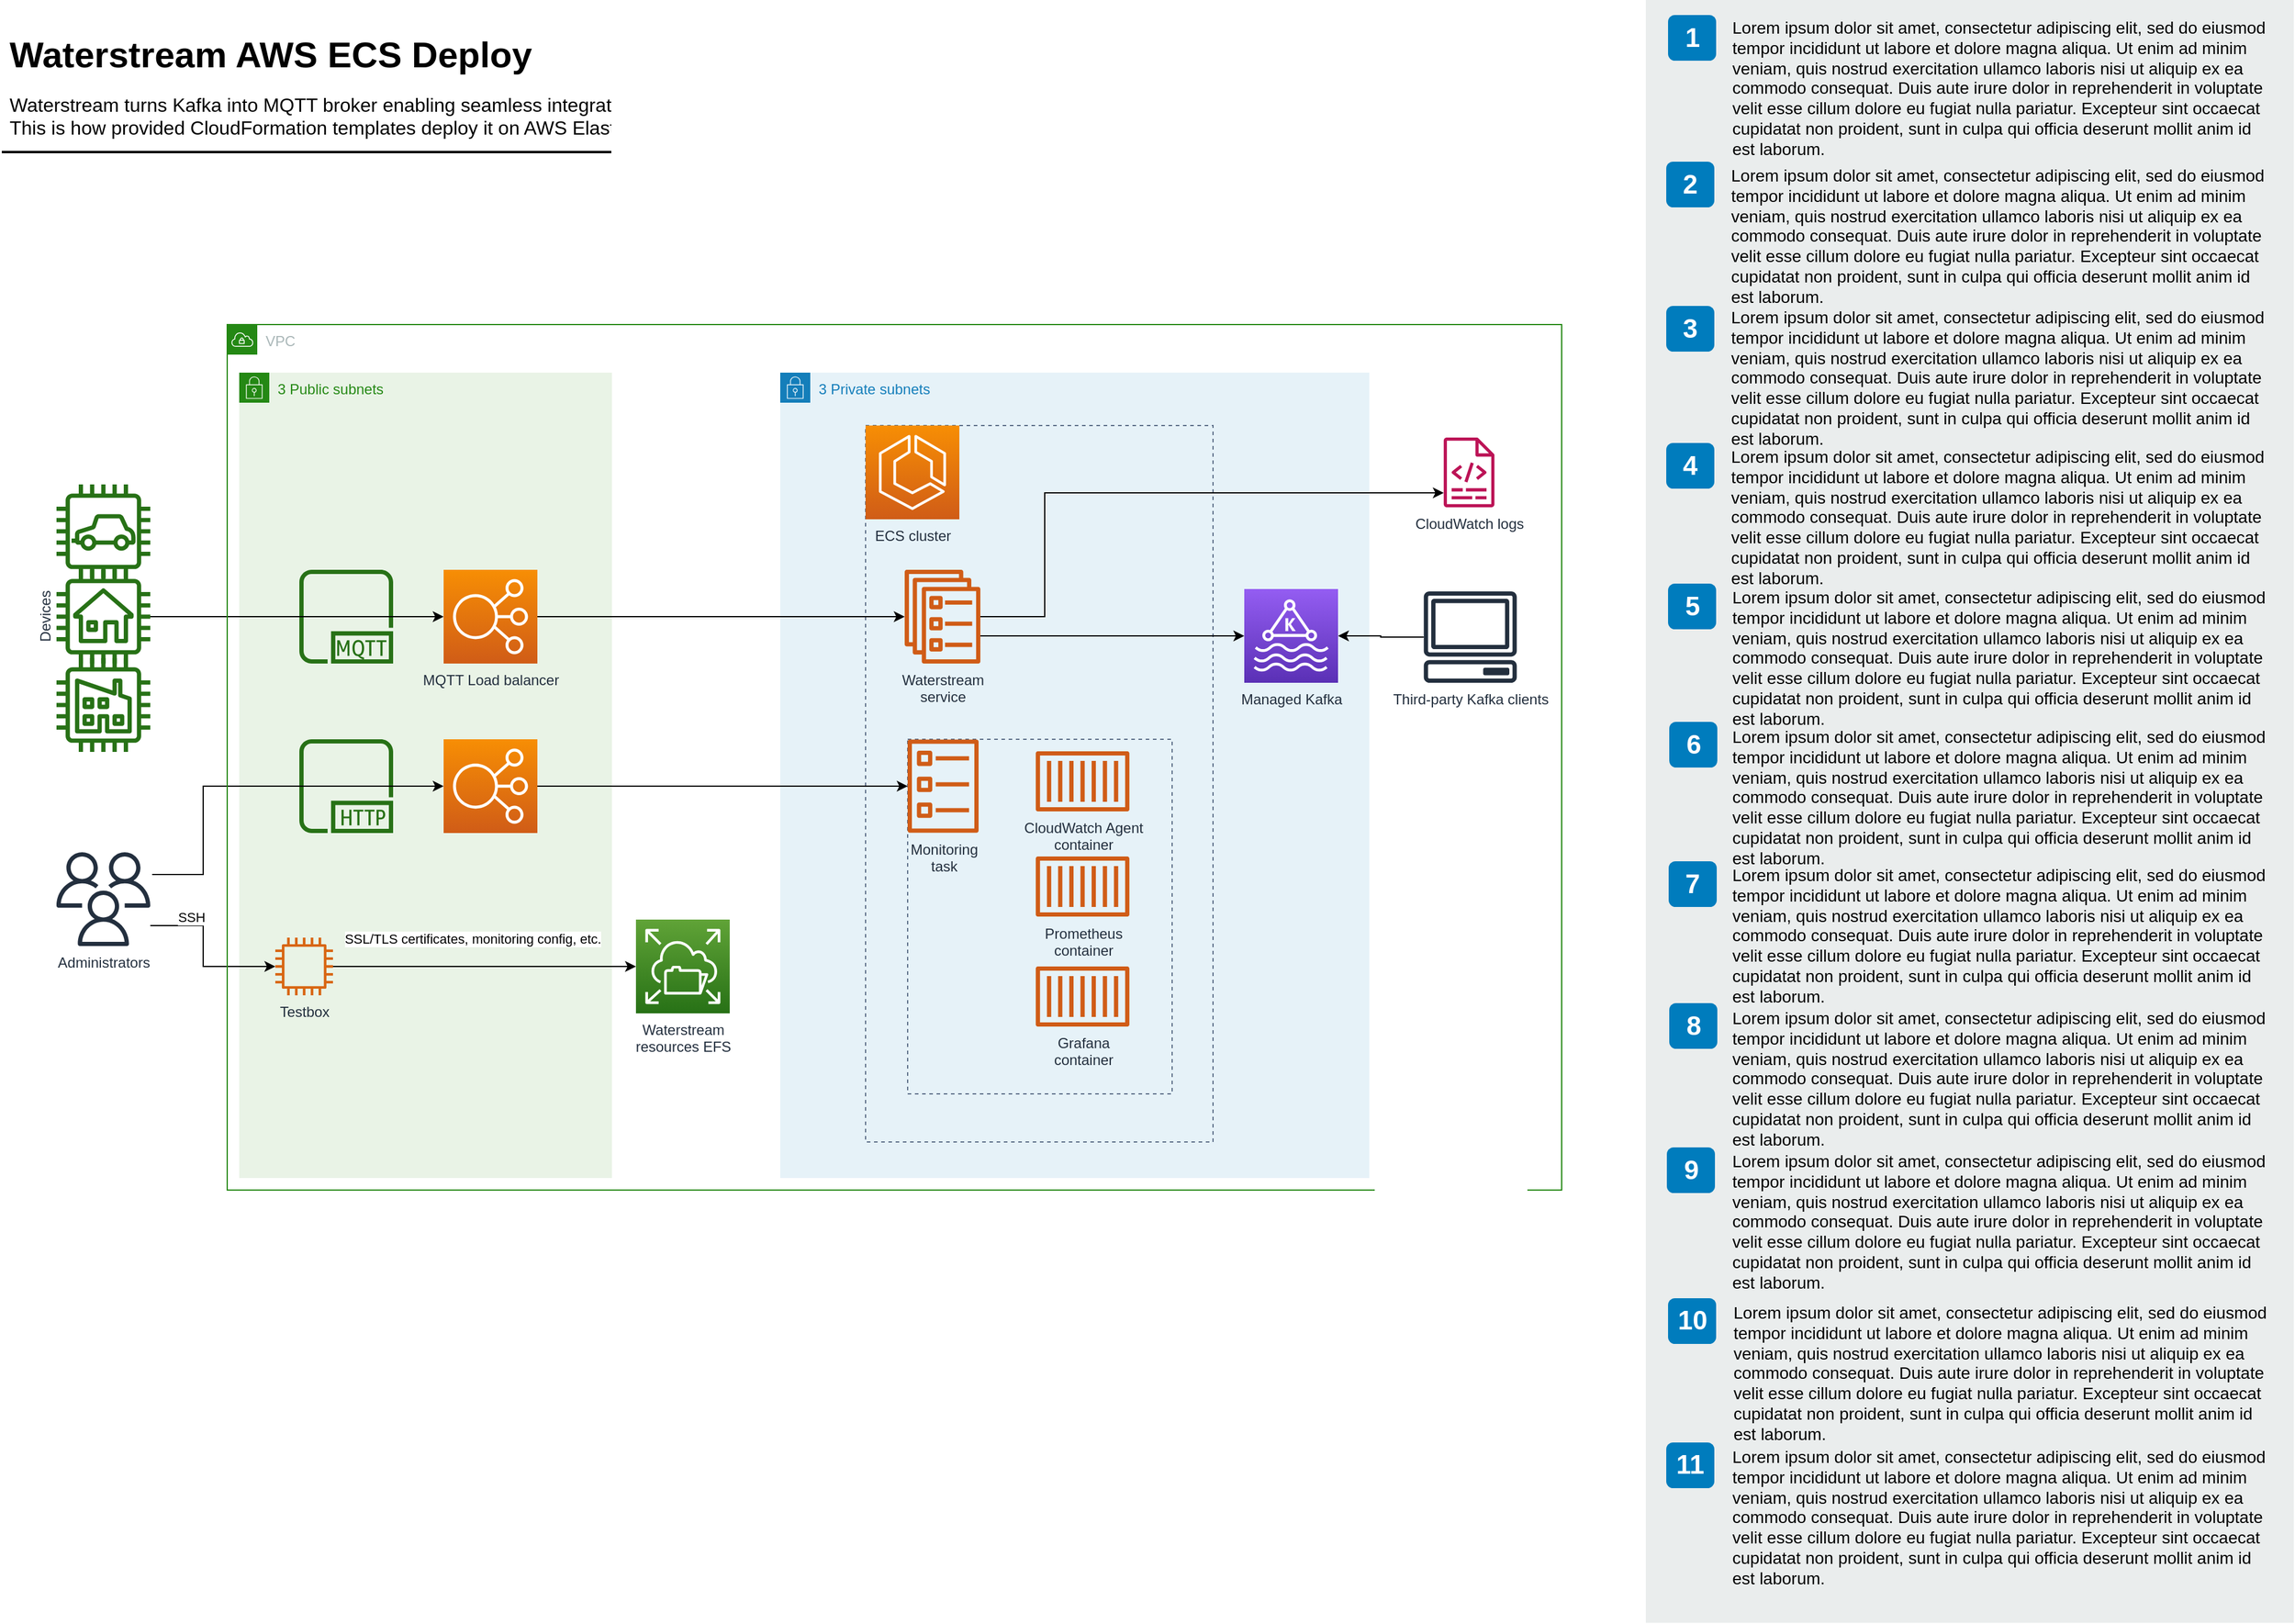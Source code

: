 <mxfile version="14.6.13" type="device"><diagram id="Ht1M8jgEwFfnCIfOTk4-" name="Page-1"><mxGraphModel dx="4063" dy="2380" grid="1" gridSize="10" guides="1" tooltips="1" connect="1" arrows="1" fold="1" page="1" pageScale="1" pageWidth="1169" pageHeight="827" math="0" shadow="0"><root><mxCell id="0"/><mxCell id="1" parent="0"/><mxCell id="Aw7ISHDp9DCQrDxfg_zc-2" value="3 Private subnets" style="points=[[0,0],[0.25,0],[0.5,0],[0.75,0],[1,0],[1,0.25],[1,0.5],[1,0.75],[1,1],[0.75,1],[0.5,1],[0.25,1],[0,1],[0,0.75],[0,0.5],[0,0.25]];outlineConnect=0;gradientColor=none;html=1;whiteSpace=wrap;fontSize=12;fontStyle=0;shape=mxgraph.aws4.group;grIcon=mxgraph.aws4.group_security_group;grStroke=0;strokeColor=#147EBA;fillColor=#E6F2F8;verticalAlign=top;align=left;spacingLeft=30;fontColor=#147EBA;dashed=0;" vertex="1" parent="1"><mxGeometry x="700" y="350" width="490" height="670" as="geometry"/></mxCell><mxCell id="Aw7ISHDp9DCQrDxfg_zc-8" value="" style="fillColor=none;strokeColor=#5A6C86;dashed=1;verticalAlign=top;fontStyle=0;fontColor=#5A6C86;shadow=0;sketch=0;" vertex="1" parent="1"><mxGeometry x="771" y="394" width="289" height="596" as="geometry"/></mxCell><mxCell id="Aw7ISHDp9DCQrDxfg_zc-16" value="" style="fillColor=none;strokeColor=#5A6C86;dashed=1;verticalAlign=top;fontStyle=0;fontColor=#5A6C86;shadow=0;sketch=0;" vertex="1" parent="1"><mxGeometry x="806" y="655" width="220" height="295" as="geometry"/></mxCell><mxCell id="Aw7ISHDp9DCQrDxfg_zc-1" value="3 Public subnets" style="points=[[0,0],[0.25,0],[0.5,0],[0.75,0],[1,0],[1,0.25],[1,0.5],[1,0.75],[1,1],[0.75,1],[0.5,1],[0.25,1],[0,1],[0,0.75],[0,0.5],[0,0.25]];outlineConnect=0;gradientColor=none;html=1;whiteSpace=wrap;fontSize=12;fontStyle=0;shape=mxgraph.aws4.group;grIcon=mxgraph.aws4.group_security_group;grStroke=0;strokeColor=#248814;fillColor=#E9F3E6;verticalAlign=top;align=left;spacingLeft=30;fontColor=#248814;dashed=0;" vertex="1" parent="1"><mxGeometry x="250" y="350" width="310" height="670" as="geometry"/></mxCell><mxCell id="-QjtrjUzRDEMRZ5MF8oH-47" value="Waterstream AWS ECS Deploy" style="text;html=1;resizable=0;points=[];autosize=1;align=left;verticalAlign=top;spacingTop=-4;fontSize=30;fontStyle=1" parent="1" vertex="1"><mxGeometry x="56.5" y="64.5" width="450" height="40" as="geometry"/></mxCell><mxCell id="-QjtrjUzRDEMRZ5MF8oH-48" value="Waterstream turns Kafka into MQTT broker enabling seamless integration between MQTT devices and Kafka applications.&lt;br&gt;This is how provided CloudFormation templates deploy it on AWS Elastic Container Service" style="text;html=1;resizable=0;points=[];autosize=1;align=left;verticalAlign=top;spacingTop=-4;fontSize=16" parent="1" vertex="1"><mxGeometry x="56.5" y="114.5" width="880" height="40" as="geometry"/></mxCell><mxCell id="SCVMTBWpLvtzJIhz15lM-1" value="" style="line;strokeWidth=2;html=1;fontSize=14;" parent="1" vertex="1"><mxGeometry x="52.5" y="161.5" width="1060" height="10" as="geometry"/></mxCell><mxCell id="k1J5Uft5zTIaOylSxwT3-1" value="" style="rounded=0;whiteSpace=wrap;html=1;fillColor=#EAEDED;fontSize=22;fontColor=#FFFFFF;strokeColor=none;labelBackgroundColor=none;" parent="1" vertex="1"><mxGeometry x="1420" y="40" width="539" height="1350" as="geometry"/></mxCell><mxCell id="k1J5Uft5zTIaOylSxwT3-2" value="1" style="rounded=1;whiteSpace=wrap;html=1;fillColor=#007CBD;strokeColor=none;fontColor=#FFFFFF;fontStyle=1;fontSize=22;labelBackgroundColor=none;" parent="1" vertex="1"><mxGeometry x="1438.5" y="52.5" width="40" height="38" as="geometry"/></mxCell><mxCell id="k1J5Uft5zTIaOylSxwT3-3" value="2" style="rounded=1;whiteSpace=wrap;html=1;fillColor=#007CBD;strokeColor=none;fontColor=#FFFFFF;fontStyle=1;fontSize=22;labelBackgroundColor=none;" parent="1" vertex="1"><mxGeometry x="1437" y="174.5" width="40" height="38" as="geometry"/></mxCell><mxCell id="k1J5Uft5zTIaOylSxwT3-4" value="3" style="rounded=1;whiteSpace=wrap;html=1;fillColor=#007CBD;strokeColor=none;fontColor=#FFFFFF;fontStyle=1;fontSize=22;labelBackgroundColor=none;" parent="1" vertex="1"><mxGeometry x="1437" y="294.5" width="40" height="38" as="geometry"/></mxCell><mxCell id="k1J5Uft5zTIaOylSxwT3-5" value="4" style="rounded=1;whiteSpace=wrap;html=1;fillColor=#007CBD;strokeColor=none;fontColor=#FFFFFF;fontStyle=1;fontSize=22;labelBackgroundColor=none;" parent="1" vertex="1"><mxGeometry x="1437" y="408.5" width="40" height="38" as="geometry"/></mxCell><mxCell id="k1J5Uft5zTIaOylSxwT3-6" value="5" style="rounded=1;whiteSpace=wrap;html=1;fillColor=#007CBD;strokeColor=none;fontColor=#FFFFFF;fontStyle=1;fontSize=22;labelBackgroundColor=none;" parent="1" vertex="1"><mxGeometry x="1438.5" y="525.5" width="40" height="38" as="geometry"/></mxCell><mxCell id="k1J5Uft5zTIaOylSxwT3-7" value="6" style="rounded=1;whiteSpace=wrap;html=1;fillColor=#007CBD;strokeColor=none;fontColor=#FFFFFF;fontStyle=1;fontSize=22;labelBackgroundColor=none;" parent="1" vertex="1"><mxGeometry x="1439.5" y="640.5" width="40" height="38" as="geometry"/></mxCell><mxCell id="k1J5Uft5zTIaOylSxwT3-8" value="7" style="rounded=1;whiteSpace=wrap;html=1;fillColor=#007CBD;strokeColor=none;fontColor=#FFFFFF;fontStyle=1;fontSize=22;labelBackgroundColor=none;" parent="1" vertex="1"><mxGeometry x="1439" y="756.5" width="40" height="38" as="geometry"/></mxCell><mxCell id="k1J5Uft5zTIaOylSxwT3-9" value="8" style="rounded=1;whiteSpace=wrap;html=1;fillColor=#007CBD;strokeColor=none;fontColor=#FFFFFF;fontStyle=1;fontSize=22;labelBackgroundColor=none;" parent="1" vertex="1"><mxGeometry x="1439.5" y="874.5" width="40" height="38" as="geometry"/></mxCell><mxCell id="k1J5Uft5zTIaOylSxwT3-10" value="9" style="rounded=1;whiteSpace=wrap;html=1;fillColor=#007CBD;strokeColor=none;fontColor=#FFFFFF;fontStyle=1;fontSize=22;labelBackgroundColor=none;" parent="1" vertex="1"><mxGeometry x="1437.5" y="994.5" width="40" height="38" as="geometry"/></mxCell><mxCell id="k1J5Uft5zTIaOylSxwT3-11" value="&lt;span&gt;Lorem ipsum dolor sit amet, consectetur adipiscing elit, sed do eiusmod tempor incididunt ut labore et dolore magna aliqua. Ut enim ad minim veniam, quis nostrud exercitation ullamco laboris nisi ut aliquip ex ea commodo consequat. Duis aute irure dolor in reprehenderit in voluptate velit esse cillum dolore eu fugiat nulla pariatur. Excepteur sint occaecat cupidatat non proident, sunt in culpa qui officia deserunt mollit anim id est laborum.&lt;/span&gt;&lt;br&gt;" style="text;html=1;align=left;verticalAlign=top;spacingTop=-4;fontSize=14;labelBackgroundColor=none;whiteSpace=wrap;" parent="1" vertex="1"><mxGeometry x="1490" y="52" width="449" height="118" as="geometry"/></mxCell><mxCell id="k1J5Uft5zTIaOylSxwT3-12" value="&lt;span&gt;Lorem ipsum dolor sit amet, consectetur adipiscing elit, sed do eiusmod tempor incididunt ut labore et dolore magna aliqua. Ut enim ad minim veniam, quis nostrud exercitation ullamco laboris nisi ut aliquip ex ea commodo consequat. Duis aute irure dolor in reprehenderit in voluptate velit esse cillum dolore eu fugiat nulla pariatur. Excepteur sint occaecat cupidatat non proident, sunt in culpa qui officia deserunt mollit anim id est laborum.&lt;/span&gt;&lt;br&gt;" style="text;html=1;align=left;verticalAlign=top;spacingTop=-4;fontSize=14;labelBackgroundColor=none;whiteSpace=wrap;" parent="1" vertex="1"><mxGeometry x="1489" y="175" width="450" height="115" as="geometry"/></mxCell><mxCell id="k1J5Uft5zTIaOylSxwT3-13" value="&lt;span&gt;Lorem ipsum dolor sit amet, consectetur adipiscing elit, sed do eiusmod tempor incididunt ut labore et dolore magna aliqua. Ut enim ad minim veniam, quis nostrud exercitation ullamco laboris nisi ut aliquip ex ea commodo consequat. Duis aute irure dolor in reprehenderit in voluptate velit esse cillum dolore eu fugiat nulla pariatur. Excepteur sint occaecat cupidatat non proident, sunt in culpa qui officia deserunt mollit anim id est laborum.&lt;/span&gt;&lt;br&gt;" style="text;html=1;align=left;verticalAlign=top;spacingTop=-4;fontSize=14;labelBackgroundColor=none;whiteSpace=wrap;" parent="1" vertex="1"><mxGeometry x="1489" y="293" width="450" height="117" as="geometry"/></mxCell><mxCell id="k1J5Uft5zTIaOylSxwT3-14" value="&lt;span&gt;Lorem ipsum dolor sit amet, consectetur adipiscing elit, sed do eiusmod tempor incididunt ut labore et dolore magna aliqua. Ut enim ad minim veniam, quis nostrud exercitation ullamco laboris nisi ut aliquip ex ea commodo consequat. Duis aute irure dolor in reprehenderit in voluptate velit esse cillum dolore eu fugiat nulla pariatur. Excepteur sint occaecat cupidatat non proident, sunt in culpa qui officia deserunt mollit anim id est laborum.&lt;/span&gt;&lt;br&gt;" style="text;html=1;align=left;verticalAlign=top;spacingTop=-4;fontSize=14;labelBackgroundColor=none;whiteSpace=wrap;" parent="1" vertex="1"><mxGeometry x="1489" y="409" width="450" height="121" as="geometry"/></mxCell><mxCell id="k1J5Uft5zTIaOylSxwT3-15" value="&lt;span&gt;Lorem ipsum dolor sit amet, consectetur adipiscing elit, sed do eiusmod tempor incididunt ut labore et dolore magna aliqua. Ut enim ad minim veniam, quis nostrud exercitation ullamco laboris nisi ut aliquip ex ea commodo consequat. Duis aute irure dolor in reprehenderit in voluptate velit esse cillum dolore eu fugiat nulla pariatur. Excepteur sint occaecat cupidatat non proident, sunt in culpa qui officia deserunt mollit anim id est laborum.&lt;/span&gt;&lt;br&gt;" style="text;html=1;align=left;verticalAlign=top;spacingTop=-4;fontSize=14;labelBackgroundColor=none;whiteSpace=wrap;" parent="1" vertex="1"><mxGeometry x="1490" y="526" width="449" height="114" as="geometry"/></mxCell><mxCell id="k1J5Uft5zTIaOylSxwT3-16" value="&lt;span&gt;Lorem ipsum dolor sit amet, consectetur adipiscing elit, sed do eiusmod tempor incididunt ut labore et dolore magna aliqua. Ut enim ad minim veniam, quis nostrud exercitation ullamco laboris nisi ut aliquip ex ea commodo consequat. Duis aute irure dolor in reprehenderit in voluptate velit esse cillum dolore eu fugiat nulla pariatur. Excepteur sint occaecat cupidatat non proident, sunt in culpa qui officia deserunt mollit anim id est laborum.&lt;/span&gt;&lt;br&gt;" style="text;html=1;align=left;verticalAlign=top;spacingTop=-4;fontSize=14;labelBackgroundColor=none;whiteSpace=wrap;" parent="1" vertex="1"><mxGeometry x="1490" y="642" width="450" height="118" as="geometry"/></mxCell><mxCell id="k1J5Uft5zTIaOylSxwT3-17" value="&lt;span&gt;Lorem ipsum dolor sit amet, consectetur adipiscing elit, sed do eiusmod tempor incididunt ut labore et dolore magna aliqua. Ut enim ad minim veniam, quis nostrud exercitation ullamco laboris nisi ut aliquip ex ea commodo consequat. Duis aute irure dolor in reprehenderit in voluptate velit esse cillum dolore eu fugiat nulla pariatur. Excepteur sint occaecat cupidatat non proident, sunt in culpa qui officia deserunt mollit anim id est laborum.&lt;/span&gt;&lt;br&gt;" style="text;html=1;align=left;verticalAlign=top;spacingTop=-4;fontSize=14;labelBackgroundColor=none;whiteSpace=wrap;" parent="1" vertex="1"><mxGeometry x="1490" y="757" width="449" height="113" as="geometry"/></mxCell><mxCell id="k1J5Uft5zTIaOylSxwT3-18" value="&lt;span&gt;Lorem ipsum dolor sit amet, consectetur adipiscing elit, sed do eiusmod tempor incididunt ut labore et dolore magna aliqua. Ut enim ad minim veniam, quis nostrud exercitation ullamco laboris nisi ut aliquip ex ea commodo consequat. Duis aute irure dolor in reprehenderit in voluptate velit esse cillum dolore eu fugiat nulla pariatur. Excepteur sint occaecat cupidatat non proident, sunt in culpa qui officia deserunt mollit anim id est laborum.&lt;/span&gt;&lt;br&gt;" style="text;html=1;align=left;verticalAlign=top;spacingTop=-4;fontSize=14;labelBackgroundColor=none;whiteSpace=wrap;" parent="1" vertex="1"><mxGeometry x="1490" y="876" width="449" height="124" as="geometry"/></mxCell><mxCell id="k1J5Uft5zTIaOylSxwT3-19" value="&lt;span&gt;Lorem ipsum dolor sit amet, consectetur adipiscing elit, sed do eiusmod tempor incididunt ut labore et dolore magna aliqua. Ut enim ad minim veniam, quis nostrud exercitation ullamco laboris nisi ut aliquip ex ea commodo consequat. Duis aute irure dolor in reprehenderit in voluptate velit esse cillum dolore eu fugiat nulla pariatur. Excepteur sint occaecat cupidatat non proident, sunt in culpa qui officia deserunt mollit anim id est laborum.&lt;/span&gt;&lt;br&gt;" style="text;html=1;align=left;verticalAlign=top;spacingTop=-4;fontSize=14;labelBackgroundColor=none;whiteSpace=wrap;" parent="1" vertex="1"><mxGeometry x="1490" y="995" width="449" height="115" as="geometry"/></mxCell><mxCell id="k1J5Uft5zTIaOylSxwT3-22" value="10" style="rounded=1;whiteSpace=wrap;html=1;fillColor=#007CBD;strokeColor=none;fontColor=#FFFFFF;fontStyle=1;fontSize=22;labelBackgroundColor=none;" parent="1" vertex="1"><mxGeometry x="1438.5" y="1120" width="40" height="38" as="geometry"/></mxCell><mxCell id="k1J5Uft5zTIaOylSxwT3-23" value="&lt;span&gt;Lorem ipsum dolor sit amet, consectetur adipiscing elit, sed do eiusmod tempor incididunt ut labore et dolore magna aliqua. Ut enim ad minim veniam, quis nostrud exercitation ullamco laboris nisi ut aliquip ex ea commodo consequat. Duis aute irure dolor in reprehenderit in voluptate velit esse cillum dolore eu fugiat nulla pariatur. Excepteur sint occaecat cupidatat non proident, sunt in culpa qui officia deserunt mollit anim id est laborum.&lt;/span&gt;&lt;br&gt;" style="text;html=1;align=left;verticalAlign=top;spacingTop=-4;fontSize=14;labelBackgroundColor=none;whiteSpace=wrap;" parent="1" vertex="1"><mxGeometry x="1491" y="1120.5" width="449" height="115" as="geometry"/></mxCell><mxCell id="k1J5Uft5zTIaOylSxwT3-24" value="11" style="rounded=1;whiteSpace=wrap;html=1;fillColor=#007CBD;strokeColor=none;fontColor=#FFFFFF;fontStyle=1;fontSize=22;labelBackgroundColor=none;" parent="1" vertex="1"><mxGeometry x="1437" y="1240" width="40" height="38" as="geometry"/></mxCell><mxCell id="k1J5Uft5zTIaOylSxwT3-25" value="&lt;span&gt;Lorem ipsum dolor sit amet, consectetur adipiscing elit, sed do eiusmod tempor incididunt ut labore et dolore magna aliqua. Ut enim ad minim veniam, quis nostrud exercitation ullamco laboris nisi ut aliquip ex ea commodo consequat. Duis aute irure dolor in reprehenderit in voluptate velit esse cillum dolore eu fugiat nulla pariatur. Excepteur sint occaecat cupidatat non proident, sunt in culpa qui officia deserunt mollit anim id est laborum.&lt;/span&gt;&lt;br&gt;" style="text;html=1;align=left;verticalAlign=top;spacingTop=-4;fontSize=14;labelBackgroundColor=none;whiteSpace=wrap;" parent="1" vertex="1"><mxGeometry x="1489.5" y="1240.5" width="449" height="115" as="geometry"/></mxCell><mxCell id="Aw7ISHDp9DCQrDxfg_zc-50" value="" style="edgeStyle=elbowEdgeStyle;rounded=0;jumpSize=1;orthogonalLoop=1;jettySize=auto;html=1;startArrow=classic;startFill=1;endArrow=none;endFill=0;" edge="1" parent="1" source="Aw7ISHDp9DCQrDxfg_zc-3" target="Aw7ISHDp9DCQrDxfg_zc-43"><mxGeometry relative="1" as="geometry"><mxPoint x="200" y="844.0" as="targetPoint"/><Array as="points"><mxPoint x="220" y="810"/></Array></mxGeometry></mxCell><mxCell id="Aw7ISHDp9DCQrDxfg_zc-51" value="SSH" style="edgeLabel;html=1;align=center;verticalAlign=middle;resizable=0;points=[];" vertex="1" connectable="0" parent="Aw7ISHDp9DCQrDxfg_zc-50"><mxGeometry x="0.518" y="1" relative="1" as="geometry"><mxPoint y="-8" as="offset"/></mxGeometry></mxCell><mxCell id="Aw7ISHDp9DCQrDxfg_zc-3" value="Testbox" style="outlineConnect=0;fontColor=#232F3E;gradientColor=none;fillColor=#D86613;strokeColor=none;dashed=0;verticalLabelPosition=bottom;verticalAlign=top;align=center;html=1;fontSize=12;fontStyle=0;aspect=fixed;pointerEvents=1;shape=mxgraph.aws4.instance2;" vertex="1" parent="1"><mxGeometry x="280" y="820" width="48" height="48" as="geometry"/></mxCell><mxCell id="Aw7ISHDp9DCQrDxfg_zc-4" value="ECS cluster" style="points=[[0,0,0],[0.25,0,0],[0.5,0,0],[0.75,0,0],[1,0,0],[0,1,0],[0.25,1,0],[0.5,1,0],[0.75,1,0],[1,1,0],[0,0.25,0],[0,0.5,0],[0,0.75,0],[1,0.25,0],[1,0.5,0],[1,0.75,0]];outlineConnect=0;fontColor=#232F3E;gradientColor=#F78E04;gradientDirection=north;fillColor=#D05C17;strokeColor=#ffffff;dashed=0;verticalLabelPosition=bottom;verticalAlign=top;align=center;html=1;fontSize=12;fontStyle=0;aspect=fixed;shape=mxgraph.aws4.resourceIcon;resIcon=mxgraph.aws4.ecs;sketch=0;shadow=0;" vertex="1" parent="1"><mxGeometry x="771" y="394" width="78" height="78" as="geometry"/></mxCell><mxCell id="Aw7ISHDp9DCQrDxfg_zc-5" value="MQTT Load balancer" style="points=[[0,0,0],[0.25,0,0],[0.5,0,0],[0.75,0,0],[1,0,0],[0,1,0],[0.25,1,0],[0.5,1,0],[0.75,1,0],[1,1,0],[0,0.25,0],[0,0.5,0],[0,0.75,0],[1,0.25,0],[1,0.5,0],[1,0.75,0]];outlineConnect=0;fontColor=#232F3E;gradientColor=#F78E04;gradientDirection=north;fillColor=#D05C17;strokeColor=#ffffff;dashed=0;verticalLabelPosition=bottom;verticalAlign=top;align=center;html=1;fontSize=12;fontStyle=0;aspect=fixed;shape=mxgraph.aws4.resourceIcon;resIcon=mxgraph.aws4.elastic_load_balancing;shadow=0;sketch=0;" vertex="1" parent="1"><mxGeometry x="420" y="514" width="78" height="78" as="geometry"/></mxCell><mxCell id="Aw7ISHDp9DCQrDxfg_zc-6" value="Waterstream&lt;br&gt;resources EFS" style="points=[[0,0,0],[0.25,0,0],[0.5,0,0],[0.75,0,0],[1,0,0],[0,1,0],[0.25,1,0],[0.5,1,0],[0.75,1,0],[1,1,0],[0,0.25,0],[0,0.5,0],[0,0.75,0],[1,0.25,0],[1,0.5,0],[1,0.75,0]];outlineConnect=0;fontColor=#232F3E;gradientColor=#60A337;gradientDirection=north;fillColor=#277116;strokeColor=#ffffff;dashed=0;verticalLabelPosition=bottom;verticalAlign=top;align=center;html=1;fontSize=12;fontStyle=0;aspect=fixed;shape=mxgraph.aws4.resourceIcon;resIcon=mxgraph.aws4.elastic_file_system;shadow=0;sketch=0;" vertex="1" parent="1"><mxGeometry x="580" y="805" width="78" height="78" as="geometry"/></mxCell><mxCell id="Aw7ISHDp9DCQrDxfg_zc-7" value="" style="endArrow=classic;html=1;entryX=0;entryY=0.5;entryDx=0;entryDy=0;entryPerimeter=0;edgeStyle=orthogonalEdgeStyle;jumpSize=6;rounded=0;" edge="1" parent="1" source="Aw7ISHDp9DCQrDxfg_zc-3" target="Aw7ISHDp9DCQrDxfg_zc-6"><mxGeometry width="50" height="50" relative="1" as="geometry"><mxPoint x="930" y="430" as="sourcePoint"/><mxPoint x="980" y="380" as="targetPoint"/></mxGeometry></mxCell><mxCell id="Aw7ISHDp9DCQrDxfg_zc-37" value="SSL/TLS certificates, monitoring config, etc." style="edgeLabel;html=1;align=center;verticalAlign=middle;resizable=0;points=[];" vertex="1" connectable="0" parent="Aw7ISHDp9DCQrDxfg_zc-7"><mxGeometry x="-0.354" y="2" relative="1" as="geometry"><mxPoint x="34" y="-21" as="offset"/></mxGeometry></mxCell><mxCell id="Aw7ISHDp9DCQrDxfg_zc-9" value="Waterstream&lt;br&gt;service" style="outlineConnect=0;fontColor=#232F3E;gradientColor=none;fillColor=#D05C17;strokeColor=none;dashed=0;verticalLabelPosition=bottom;verticalAlign=top;align=center;html=1;fontSize=12;fontStyle=0;aspect=fixed;pointerEvents=1;shape=mxgraph.aws4.ecs_service;shadow=0;sketch=0;" vertex="1" parent="1"><mxGeometry x="803" y="514" width="64" height="78" as="geometry"/></mxCell><mxCell id="Aw7ISHDp9DCQrDxfg_zc-55" value="" style="edgeStyle=elbowEdgeStyle;rounded=0;jumpSize=1;orthogonalLoop=1;jettySize=auto;html=1;startArrow=classic;startFill=1;endArrow=none;endFill=0;strokeColor=#000000;entryX=1;entryY=0.5;entryDx=0;entryDy=0;entryPerimeter=0;" edge="1" parent="1" source="Aw7ISHDp9DCQrDxfg_zc-10" target="Aw7ISHDp9DCQrDxfg_zc-24"><mxGeometry relative="1" as="geometry"><mxPoint x="760" y="694" as="targetPoint"/></mxGeometry></mxCell><mxCell id="Aw7ISHDp9DCQrDxfg_zc-10" value="Monitoring&lt;br&gt;task" style="outlineConnect=0;fontColor=#232F3E;gradientColor=none;fillColor=#D05C17;strokeColor=none;dashed=0;verticalLabelPosition=bottom;verticalAlign=top;align=center;html=1;fontSize=12;fontStyle=0;aspect=fixed;pointerEvents=1;shape=mxgraph.aws4.ecs_task;shadow=0;sketch=0;spacingLeft=0;" vertex="1" parent="1"><mxGeometry x="806" y="655" width="59" height="78" as="geometry"/></mxCell><mxCell id="Aw7ISHDp9DCQrDxfg_zc-11" value="CloudWatch Agent&lt;br&gt;container" style="outlineConnect=0;fontColor=#232F3E;gradientColor=none;fillColor=#D05C17;strokeColor=none;dashed=0;verticalLabelPosition=bottom;verticalAlign=top;align=center;html=1;fontSize=12;fontStyle=0;aspect=fixed;pointerEvents=1;shape=mxgraph.aws4.container_1;shadow=0;sketch=0;" vertex="1" parent="1"><mxGeometry x="912.5" y="665" width="78" height="50" as="geometry"/></mxCell><mxCell id="Aw7ISHDp9DCQrDxfg_zc-12" value="Prometheus&lt;br&gt;container" style="outlineConnect=0;fontColor=#232F3E;gradientColor=none;fillColor=#D05C17;strokeColor=none;dashed=0;verticalLabelPosition=bottom;verticalAlign=top;align=center;html=1;fontSize=12;fontStyle=0;aspect=fixed;pointerEvents=1;shape=mxgraph.aws4.container_1;shadow=0;sketch=0;" vertex="1" parent="1"><mxGeometry x="912.5" y="752.5" width="78" height="50" as="geometry"/></mxCell><mxCell id="Aw7ISHDp9DCQrDxfg_zc-13" value="Grafana&lt;br&gt;container" style="outlineConnect=0;fontColor=#232F3E;gradientColor=none;fillColor=#D05C17;strokeColor=none;dashed=0;verticalLabelPosition=bottom;verticalAlign=top;align=center;html=1;fontSize=12;fontStyle=0;aspect=fixed;pointerEvents=1;shape=mxgraph.aws4.container_1;shadow=0;sketch=0;" vertex="1" parent="1"><mxGeometry x="912.5" y="844" width="78" height="50" as="geometry"/></mxCell><mxCell id="Aw7ISHDp9DCQrDxfg_zc-24" value="" style="points=[[0,0,0],[0.25,0,0],[0.5,0,0],[0.75,0,0],[1,0,0],[0,1,0],[0.25,1,0],[0.5,1,0],[0.75,1,0],[1,1,0],[0,0.25,0],[0,0.5,0],[0,0.75,0],[1,0.25,0],[1,0.5,0],[1,0.75,0]];outlineConnect=0;fontColor=#232F3E;gradientColor=#F78E04;gradientDirection=north;fillColor=#D05C17;strokeColor=#ffffff;dashed=0;verticalLabelPosition=bottom;verticalAlign=top;align=center;html=1;fontSize=12;fontStyle=0;aspect=fixed;shape=mxgraph.aws4.resourceIcon;resIcon=mxgraph.aws4.elastic_load_balancing;shadow=0;sketch=0;" vertex="1" parent="1"><mxGeometry x="420" y="655" width="78" height="78" as="geometry"/></mxCell><mxCell id="Aw7ISHDp9DCQrDxfg_zc-25" value="CloudWatch logs" style="outlineConnect=0;fontColor=#232F3E;gradientColor=none;fillColor=#BC1356;strokeColor=none;dashed=0;verticalLabelPosition=bottom;verticalAlign=top;align=center;html=1;fontSize=12;fontStyle=0;aspect=fixed;pointerEvents=1;shape=mxgraph.aws4.logs;shadow=0;sketch=0;" vertex="1" parent="1"><mxGeometry x="1234" y="404" width="78" height="58" as="geometry"/></mxCell><mxCell id="Aw7ISHDp9DCQrDxfg_zc-26" value="" style="endArrow=classic;html=1;rounded=0;edgeStyle=elbowEdgeStyle;" edge="1" parent="1" source="Aw7ISHDp9DCQrDxfg_zc-9" target="Aw7ISHDp9DCQrDxfg_zc-25"><mxGeometry width="50" height="50" relative="1" as="geometry"><mxPoint x="930" y="730" as="sourcePoint"/><mxPoint x="980" y="680" as="targetPoint"/><Array as="points"><mxPoint x="920" y="450"/></Array></mxGeometry></mxCell><mxCell id="Aw7ISHDp9DCQrDxfg_zc-27" value="Managed Kafka" style="points=[[0,0,0],[0.25,0,0],[0.5,0,0],[0.75,0,0],[1,0,0],[0,1,0],[0.25,1,0],[0.5,1,0],[0.75,1,0],[1,1,0],[0,0.25,0],[0,0.5,0],[0,0.75,0],[1,0.25,0],[1,0.5,0],[1,0.75,0]];outlineConnect=0;fontColor=#232F3E;gradientColor=#945DF2;gradientDirection=north;fillColor=#5A30B5;strokeColor=#ffffff;dashed=0;verticalLabelPosition=bottom;verticalAlign=top;align=center;html=1;fontSize=12;fontStyle=0;aspect=fixed;shape=mxgraph.aws4.resourceIcon;resIcon=mxgraph.aws4.managed_streaming_for_kafka;shadow=0;sketch=0;" vertex="1" parent="1"><mxGeometry x="1086" y="530" width="78" height="78" as="geometry"/></mxCell><mxCell id="Aw7ISHDp9DCQrDxfg_zc-28" value="" style="endArrow=classic;html=1;rounded=0;edgeStyle=elbowEdgeStyle;entryX=0;entryY=0.5;entryDx=0;entryDy=0;entryPerimeter=0;elbow=vertical;" edge="1" parent="1" source="Aw7ISHDp9DCQrDxfg_zc-9" target="Aw7ISHDp9DCQrDxfg_zc-27"><mxGeometry width="50" height="50" relative="1" as="geometry"><mxPoint x="883.782" y="563" as="sourcePoint"/><mxPoint x="1300" y="389.5" as="targetPoint"/></mxGeometry></mxCell><mxCell id="Aw7ISHDp9DCQrDxfg_zc-29" value="" style="outlineConnect=0;fontColor=#232F3E;gradientColor=none;fillColor=#277116;strokeColor=none;dashed=0;verticalLabelPosition=bottom;verticalAlign=top;align=center;html=1;fontSize=12;fontStyle=0;aspect=fixed;pointerEvents=1;shape=mxgraph.aws4.mqtt_protocol;shadow=0;sketch=0;" vertex="1" parent="1"><mxGeometry x="300" y="514" width="78" height="78" as="geometry"/></mxCell><mxCell id="Aw7ISHDp9DCQrDxfg_zc-30" value="" style="outlineConnect=0;fontColor=#232F3E;gradientColor=none;fillColor=#277116;strokeColor=none;dashed=0;verticalLabelPosition=bottom;verticalAlign=top;align=center;html=1;fontSize=12;fontStyle=0;aspect=fixed;pointerEvents=1;shape=mxgraph.aws4.http_protocol;shadow=0;sketch=0;" vertex="1" parent="1"><mxGeometry x="300" y="655" width="78" height="78" as="geometry"/></mxCell><mxCell id="Aw7ISHDp9DCQrDxfg_zc-36" value="" style="endArrow=classic;html=1;edgeStyle=orthogonalEdgeStyle;jumpSize=6;rounded=0;exitX=1;exitY=0.5;exitDx=0;exitDy=0;exitPerimeter=0;" edge="1" parent="1" source="Aw7ISHDp9DCQrDxfg_zc-5" target="Aw7ISHDp9DCQrDxfg_zc-9"><mxGeometry width="50" height="50" relative="1" as="geometry"><mxPoint x="308" y="479.5" as="sourcePoint"/><mxPoint x="430" y="479.5" as="targetPoint"/></mxGeometry></mxCell><mxCell id="Aw7ISHDp9DCQrDxfg_zc-38" value="" style="outlineConnect=0;fontColor=#232F3E;gradientColor=none;fillColor=#277116;strokeColor=none;dashed=0;verticalLabelPosition=bottom;verticalAlign=top;align=center;html=1;fontSize=12;fontStyle=0;aspect=fixed;pointerEvents=1;shape=mxgraph.aws4.car;shadow=0;sketch=0;" vertex="1" parent="1"><mxGeometry x="98" y="443" width="78" height="78" as="geometry"/></mxCell><mxCell id="Aw7ISHDp9DCQrDxfg_zc-39" value="Devices" style="outlineConnect=0;fontColor=#232F3E;gradientColor=none;fillColor=#277116;strokeColor=none;dashed=0;verticalLabelPosition=middle;verticalAlign=bottom;align=center;html=1;fontSize=12;fontStyle=0;aspect=fixed;pointerEvents=1;shape=mxgraph.aws4.house;shadow=0;sketch=0;labelPosition=left;horizontal=0;" vertex="1" parent="1"><mxGeometry x="98" y="514" width="78" height="78" as="geometry"/></mxCell><mxCell id="Aw7ISHDp9DCQrDxfg_zc-40" value="" style="outlineConnect=0;fontColor=#232F3E;gradientColor=none;fillColor=#277116;strokeColor=none;dashed=0;verticalLabelPosition=bottom;verticalAlign=top;align=center;html=1;fontSize=12;fontStyle=0;aspect=fixed;pointerEvents=1;shape=mxgraph.aws4.factory;shadow=0;sketch=0;" vertex="1" parent="1"><mxGeometry x="98" y="587.5" width="78" height="78" as="geometry"/></mxCell><mxCell id="Aw7ISHDp9DCQrDxfg_zc-47" value="" style="edgeStyle=elbowEdgeStyle;rounded=0;jumpSize=1;orthogonalLoop=1;jettySize=auto;html=1;exitX=1.02;exitY=0.237;exitDx=0;exitDy=0;exitPerimeter=0;" edge="1" parent="1" source="Aw7ISHDp9DCQrDxfg_zc-43" target="Aw7ISHDp9DCQrDxfg_zc-24"><mxGeometry relative="1" as="geometry"><Array as="points"><mxPoint x="220" y="740"/></Array></mxGeometry></mxCell><mxCell id="Aw7ISHDp9DCQrDxfg_zc-43" value="Administrators" style="outlineConnect=0;fontColor=#232F3E;gradientColor=none;fillColor=#232F3E;strokeColor=none;dashed=0;verticalLabelPosition=bottom;verticalAlign=top;align=center;html=1;fontSize=12;fontStyle=0;aspect=fixed;pointerEvents=1;shape=mxgraph.aws4.users;shadow=0;sketch=0;" vertex="1" parent="1"><mxGeometry x="98" y="749" width="78" height="78" as="geometry"/></mxCell><mxCell id="Aw7ISHDp9DCQrDxfg_zc-44" value="" style="endArrow=classic;html=1;edgeStyle=orthogonalEdgeStyle;jumpSize=6;rounded=0;entryX=0;entryY=0.5;entryDx=0;entryDy=0;entryPerimeter=0;" edge="1" parent="1" source="Aw7ISHDp9DCQrDxfg_zc-39" target="Aw7ISHDp9DCQrDxfg_zc-5"><mxGeometry width="50" height="50" relative="1" as="geometry"><mxPoint x="508" y="563" as="sourcePoint"/><mxPoint x="820.218" y="563" as="targetPoint"/></mxGeometry></mxCell><mxCell id="Aw7ISHDp9DCQrDxfg_zc-46" value="" style="edgeStyle=elbowEdgeStyle;rounded=0;jumpSize=6;orthogonalLoop=1;jettySize=auto;html=1;entryX=1;entryY=0.5;entryDx=0;entryDy=0;entryPerimeter=0;" edge="1" parent="1" source="Aw7ISHDp9DCQrDxfg_zc-45" target="Aw7ISHDp9DCQrDxfg_zc-27"><mxGeometry relative="1" as="geometry"><mxPoint x="1170" y="570" as="targetPoint"/></mxGeometry></mxCell><mxCell id="Aw7ISHDp9DCQrDxfg_zc-45" value="Third-party Kafka clients" style="outlineConnect=0;fontColor=#232F3E;gradientColor=none;fillColor=#232F3E;strokeColor=none;dashed=0;verticalLabelPosition=bottom;verticalAlign=top;align=center;html=1;fontSize=12;fontStyle=0;aspect=fixed;pointerEvents=1;shape=mxgraph.aws4.client;shadow=0;sketch=0;" vertex="1" parent="1"><mxGeometry x="1235" y="532" width="78" height="76" as="geometry"/></mxCell><mxCell id="Aw7ISHDp9DCQrDxfg_zc-56" value="VPC" style="points=[[0,0],[0.25,0],[0.5,0],[0.75,0],[1,0],[1,0.25],[1,0.5],[1,0.75],[1,1],[0.75,1],[0.5,1],[0.25,1],[0,1],[0,0.75],[0,0.5],[0,0.25]];outlineConnect=0;gradientColor=none;html=1;whiteSpace=wrap;fontSize=12;fontStyle=0;shape=mxgraph.aws4.group;grIcon=mxgraph.aws4.group_vpc;strokeColor=#248814;fillColor=none;verticalAlign=top;align=left;spacingLeft=30;fontColor=#AAB7B8;dashed=0;shadow=0;sketch=0;" vertex="1" parent="1"><mxGeometry x="240" y="310" width="1110" height="720" as="geometry"/></mxCell></root></mxGraphModel></diagram></mxfile>